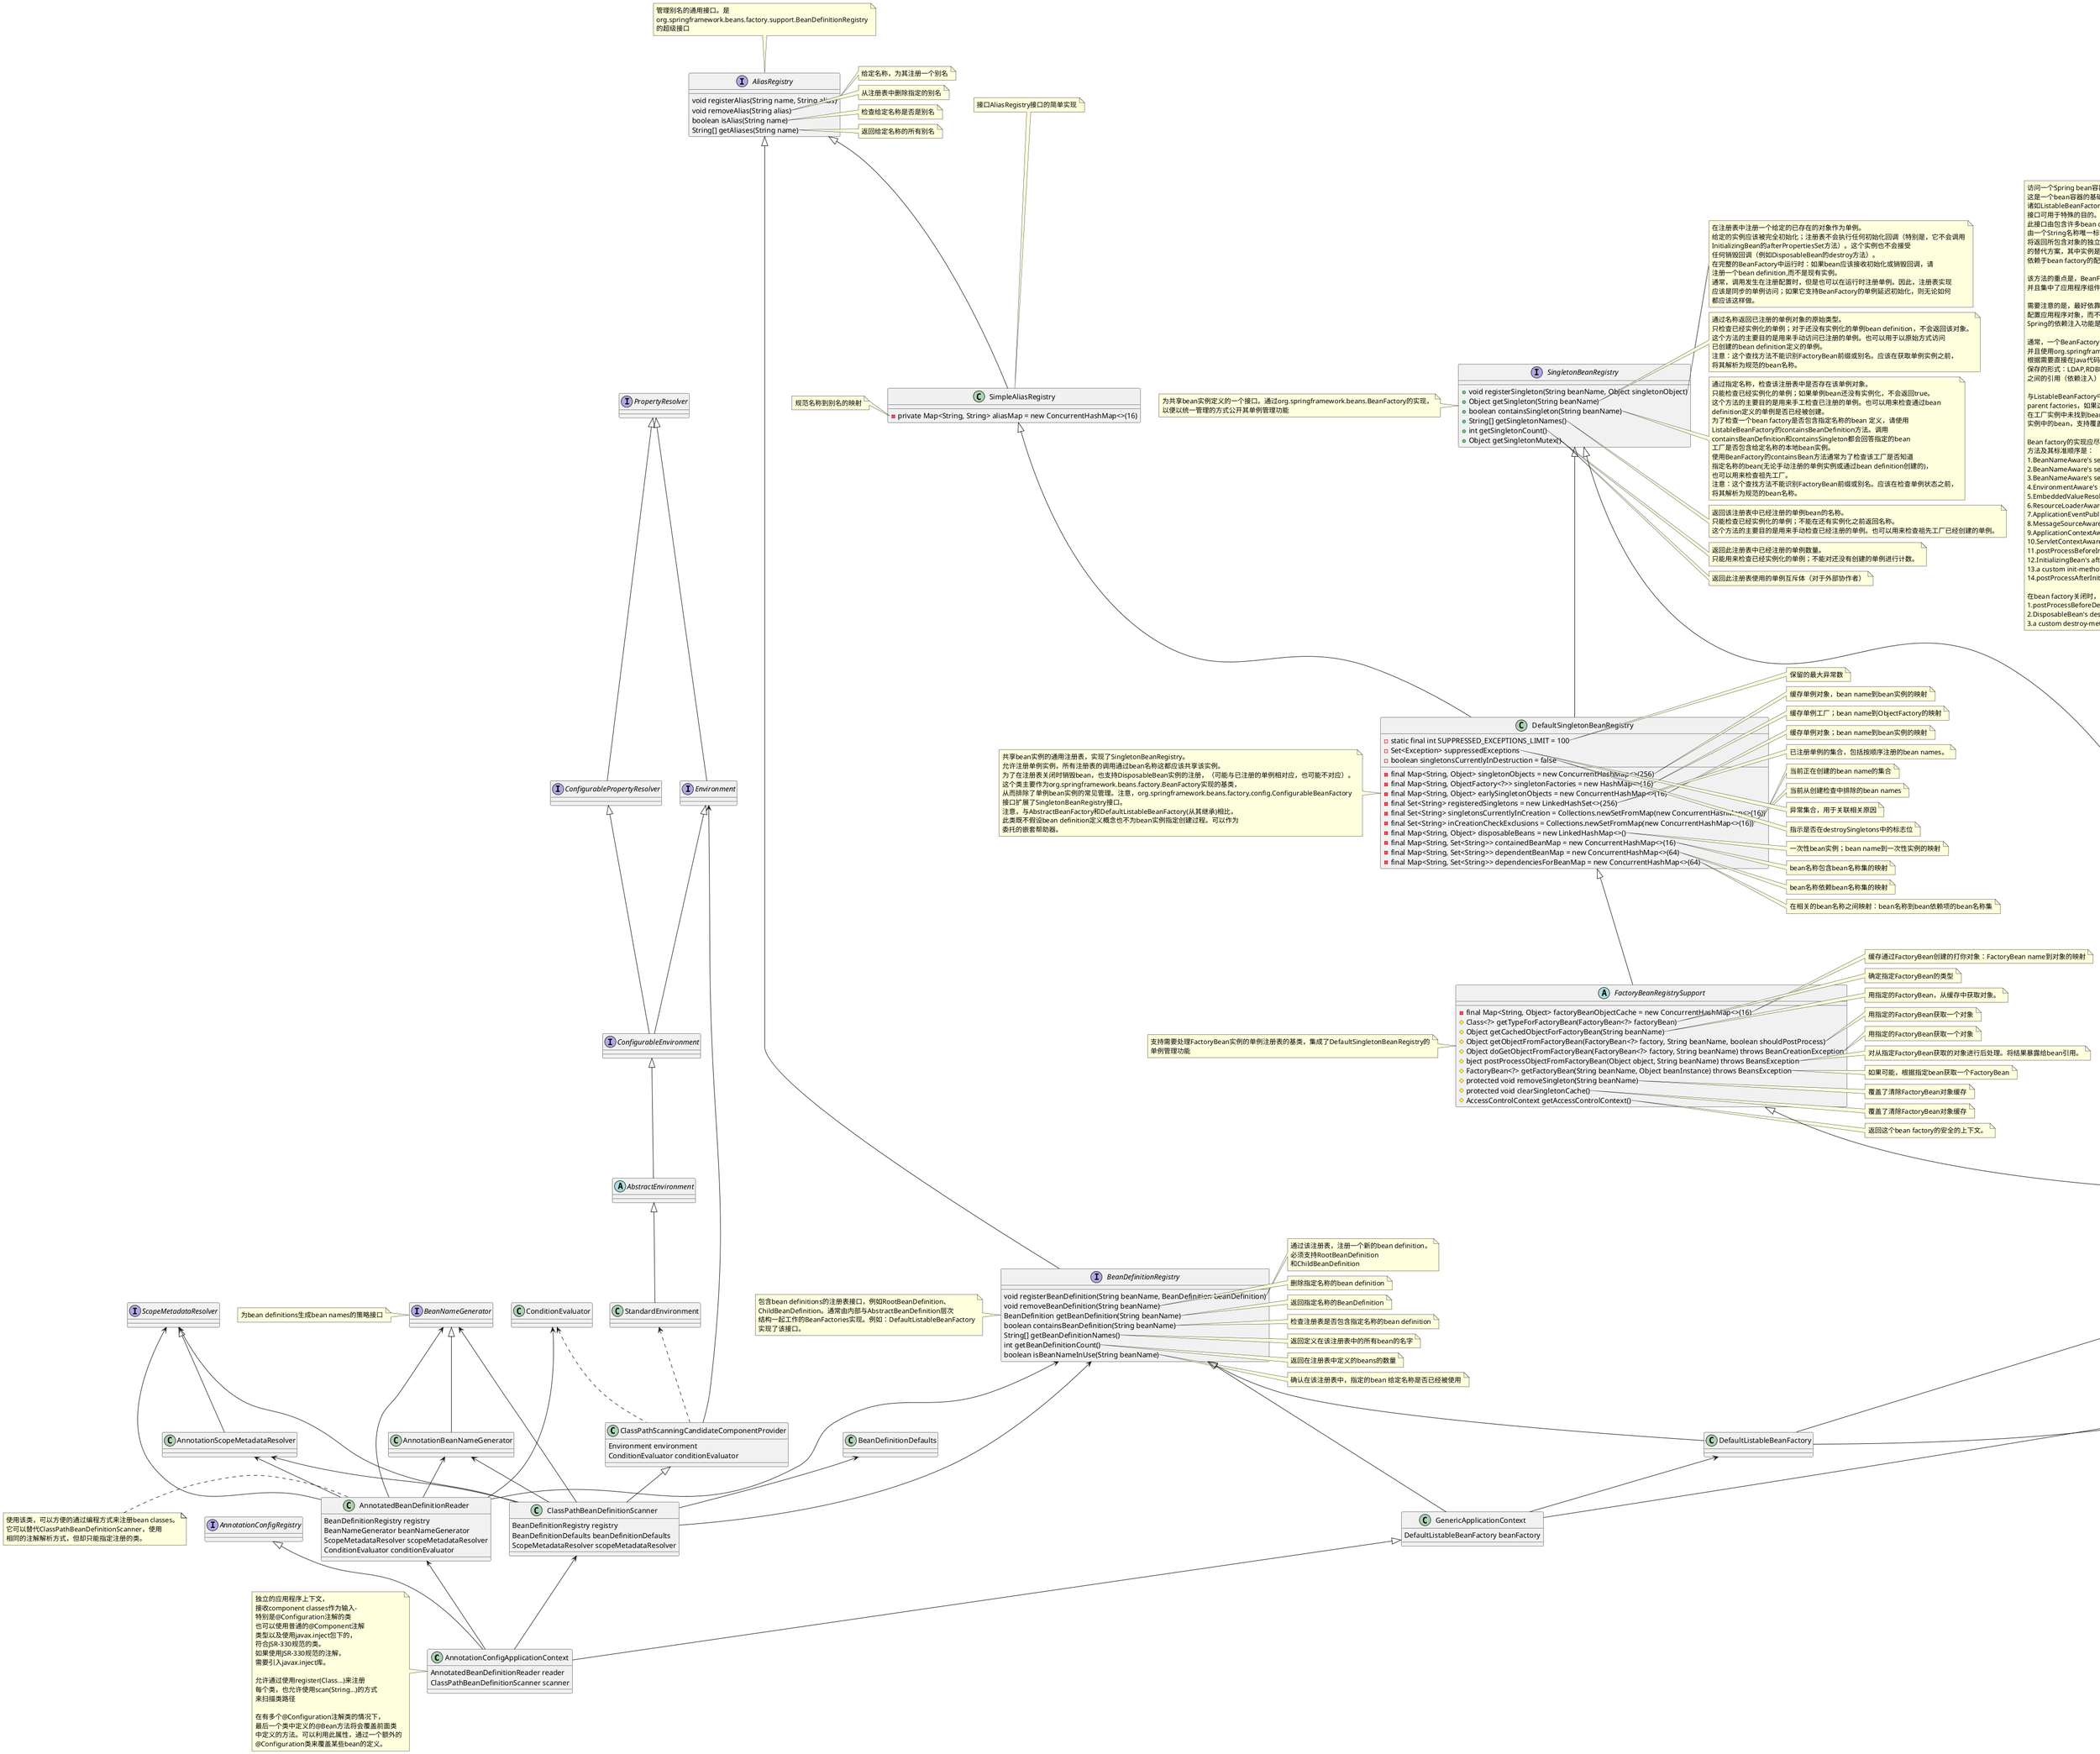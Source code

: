 @startuml
class AnnotationConfigApplicationContext{
   AnnotatedBeanDefinitionReader reader
   ClassPathBeanDefinitionScanner scanner
}
AnnotatedBeanDefinitionReader <-- AnnotationConfigApplicationContext
ClassPathBeanDefinitionScanner <-- AnnotationConfigApplicationContext
GenericApplicationContext <|-- AnnotationConfigApplicationContext
AnnotationConfigRegistry <|-- AnnotationConfigApplicationContext

interface AnnotationConfigRegistry

class GenericApplicationContext{
 DefaultListableBeanFactory beanFactory
}
AbstractApplicationContext <|-- GenericApplicationContext
BeanDefinitionRegistry <|-- GenericApplicationContext
DefaultListableBeanFactory <-- GenericApplicationContext

abstract AbstractApplicationContext
DefaultResourceLoader <|-- AbstractApplicationContext
ConfigurableApplicationContext <|-- AbstractApplicationContext

interface ConfigurableApplicationContext
ApplicationContext <|-- ConfigurableApplicationContext
Lifecycle <|-- ConfigurableApplicationContext

interface Lifecycle

interface ApplicationContext
EnvironmentCapable <|-- ApplicationContext
ListableBeanFactory <|-- ApplicationContext
HierarchicalBeanFactory <|-- ApplicationContext
MessageSource <|-- ApplicationContext
ApplicationEventPublisher <|-- ApplicationContext
ResourcePatternResolver <|-- ApplicationContext

interface EnvironmentCapable
interface MessageSource
interface ApplicationEventPublisher
interface ResourcePatternResolver
ResourceLoader <|-- ResourcePatternResolver

class DefaultResourceLoader{
 ClassLoader classLoader
}
ClassLoader <.. DefaultResourceLoader
ResourceLoader <|-- DefaultResourceLoader
abstract ClassLoader

interface ResourceLoader

class DefaultListableBeanFactory
AbstractAutowireCapableBeanFactory <|-- DefaultListableBeanFactory
ConfigurableListableBeanFactory <|-- DefaultListableBeanFactory
BeanDefinitionRegistry <|-- DefaultListableBeanFactory

interface ConfigurableListableBeanFactory
ListableBeanFactory <|-- ConfigurableListableBeanFactory
AutowireCapableBeanFactory <|-- ConfigurableListableBeanFactory
ConfigurableBeanFactory <|-- ConfigurableListableBeanFactory

interface ListableBeanFactory
BeanFactory <|-- ListableBeanFactory

abstract AbstractAutowireCapableBeanFactory
AbstractBeanFactory <|-- AbstractAutowireCapableBeanFactory
AutowireCapableBeanFactory <|-- AbstractAutowireCapableBeanFactory

interface AutowireCapableBeanFactory
BeanFactory <|-- AutowireCapableBeanFactory

abstract AbstractBeanFactory{
    BeanFactory parentBeanFactory
}
FactoryBeanRegistrySupport <|-- AbstractBeanFactory
ConfigurableBeanFactory <|-- AbstractBeanFactory
BeanFactory <.. AbstractBeanFactory

interface ConfigurableBeanFactory
HierarchicalBeanFactory <|-- ConfigurableBeanFactory
SingletonBeanRegistry <|-- ConfigurableBeanFactory

interface HierarchicalBeanFactory
BeanFactory <|-- HierarchicalBeanFactory
interface BeanFactory{
+String FACTORY_BEAN_PREFIX = "&";
+Object getBean(String name) throws BeansException
+<T> T getBean(String name, Class<T> requiredType) throws BeansException
+Object getBean(String name, Object... args) throws BeansException
+<T> T getBean(Class<T> requiredType) throws BeansException
+<T> T getBean(Class<T> requiredType, Object... args) throws BeansException
+<T> ObjectProvider<T> getBeanProvider(Class<T> requiredType)
+<T> ObjectProvider<T> getBeanProvider(ResolvableType requiredType)
+boolean containsBean(String name)
+boolean isSingleton(String name) throws NoSuchBeanDefinitionException
+boolean isPrototype(String name) throws NoSuchBeanDefinitionException
+boolean isTypeMatch(String name, ResolvableType typeToMatch) throws NoSuchBeanDefinitionException
+Class<?> getType(String name) throws NoSuchBeanDefinitionException
+Class<?> getType(String name, boolean allowFactoryBeanInit) throws NoSuchBeanDefinitionException
+String[] getAliases(String name)
}
note right of BeanFactory::FACTORY_BEAN_PREFIX
用来取消引用FactoryBean实例，并且将其与FactoryBean创建的
bean区分开来
end note
note right of BeanFactory::"getBean(String name)"
返回特定bean的实例，这个实例可能是一个共享的或独立的。
这个方法允许使用一个Spring BeanFactory来替代单例或原型设计模式。
对于单例bean，调用者可以保留对返回对象的引用。

将别名转换为相应规范的bean name

如果在这个工厂实例中没有找到bean，将会向parent factory请求。
end note
note right of BeanFactory::"getBean(String name, Class<T> requiredType)"
与getBean(String)的行为一样，但是如果bean不是要求的类型，则通过抛出
BeanNotOfRequiredTypeException来提供类型安全性的度量。这意味着在正确地结果转换
中，不会抛出ClassCastException，但是getBean(String)会抛出这个异常。
end note
note right of BeanFactory::"getBean(String name, Object... args)"
允许指定明确的构造器参数或工厂方法参数，来覆盖在bean definition中默认的参数
end note
note right of BeanFactory::"getBean(Class<T> requiredType)"
返回通过指定对象的类型的唯一bean实例。
该方法进入ListableBeanFactory,按类型范围查找，但也可以根据给定类的名称
转换为常规的按名称查找。对于跨bean集的更广泛的检索操作，请使用该方法进入ListableBeanFactory
和/或BeanFactoryUtils
end note
note right of BeanFactory::"getBean(Class<T> requiredType, Object... args)"
允许指定构造器参数/工厂方法参数来覆盖默认参数
end note
note right of BeanFactory::"getBeanProvider(Class<T> requiredType)"
为特定bean提供一个provider，以允许按需延迟检索实例，包括可用性和唯一性选项
end note
note right of BeanFactory::"getBeanProvider(ResolvableType requiredType)"
requiredType-bean必须匹配的类型；可以是一个泛型类型声明。注意，与反射性注入点相比，
此处不支持集合类型。为了以编程方式检索与特定类型匹配的bean列表，请在此处指定实际
bean类型作为参数，然后使用ObjectProvicer.orderedStream()或他的延迟流/迭代选项。
end note
note right of BeanFactory::containsBean
这个bean factory是否包含指定名称的bean definition或外部注册的单例实例？
如果指定名称是一个别名，它将会在被转换为规范的bean name。
如果这个工厂是hierarchical，如果没有找到bean，则将向parent factory询问
end note
note right of BeanFactory::isSingleton
这个bean是共享单例吗？也就是说，getBean总是返回相同实例吗？
注意：这个方法返回false，没有清楚地表明它是一个独立实例。它表明了这是一个非单例实例，
也可以对应于作用域bean。使用isPrototype操作来明确地检查独立实例。
end note
note right of BeanFactory::isPrototype
这个bean实例是一个prototype吗？也就是说，getBean总是返回独立的实例？
注意：这个方法返回false，没有清楚的表示它是一个非独立实例，它也可以对应于作用域bean。
使用isSingleton操作来明确地检查共享单例实例。
end note
note right of BeanFactory::isTypeMatch
end note
note right of BeanFactory::getType
返回指定名称的bean类型
end note
note right of BeanFactory::"getType(String name, boolean allowFactoryBeanInit)"
返回指定名称的bean类型。
end note
note right of BeanFactory::getAliases
返回指定bean名称的别名
end note
note left of BeanFactory
访问一个Spring bean容器的root接口
这是一个bean容器的基础客户端视图；
诸如ListableBeanFactory、ConfigurableBeanFactory之类的
接口可用于特殊的目的。
此接口由包含许多bean definitions的对象实现，每个bean definition都
由一个String名称唯一标识。根据bean definition，工厂
将返回所包含对象的独立实例（Prototype设计模式）或单个共享实例（Singleton设置模式
的替代方案，其中实例是作用域工厂中的单例）。返回实例的类型
依赖于bean factory的配置：API是相同的。

该方法的重点是，BeanFactory是应用程序组件的中心注册表，
并且集中了应用程序组件的配置（不再需要单个对象读取属性文件）

需要注意的是，最好依靠依赖注入（"push"配置）通过setters或构造器
配置应用程序对象，而不是使用任何形式的"pull"配置例如BeanFactory lookup。
Spring的依赖注入功能是使用此接口及子接口实现的。

通常，一个BeanFactory会载入存储在配置源（例如一个XML文档）中的bean definitions，
并且使用org.springframework.beans包来配置bean。但是，实现可以
根据需要直接在Java代码中返回它创建的对象。这里没有限制bean definitions
保存的形式：LDAP,RDBMS,XML,properties文件等等。鼓励实现支持bean
之间的引用（依赖注入）。

与ListableBeanFactory中的方法相比，这个接口里所有的方法会检查
parent factories，如果这是一个HierarchicalBeanFactory。如果
在工厂实例中未找到bean，parent factory会立即被询问。在这个工厂
实例中的bean，支持覆盖在任何parent factory中具有相同名字的bean。

Bean factory的实现应尽可能地支持标准bean声明周期接口。全套初始化
方法及其标准顺序是：
1.BeanNameAware's setBeanName
2.BeanNameAware's setBeanName
3.BeanNameAware's setBeanName
4.EnvironmentAware's setEnvironment
5.EmbeddedValueResolverAware's setEmbeddedValueResolver
6.ResourceLoaderAware's setResourceLoader (only applicable when running in an application context)
7.ApplicationEventPublisherAware's setApplicationEventPublisher (only applicable when running in an application context)
8.MessageSourceAware's setMessageSource (only applicable when running in an application context)
9.ApplicationContextAware's setApplicationContext (only applicable when running in an application context)
10.ServletContextAware's setServletContext (only applicable when running in a web application context)
11.postProcessBeforeInitialization methods of BeanPostProcessors
12.InitializingBean's afterPropertiesSet
13.a custom init-method definition
14.postProcessAfterInitialization methods of BeanPostProcessors

在bean factory关闭时，以下声明周期方法适用：
1.postProcessBeforeDestruction methods of DestructionAwareBeanPostProcessors
2.DisposableBean's destroy
3.a custom destroy-method definition
end note

abstract FactoryBeanRegistrySupport{
-final Map<String, Object> factoryBeanObjectCache = new ConcurrentHashMap<>(16)
#Class<?> getTypeForFactoryBean(FactoryBean<?> factoryBean)
#Object getCachedObjectForFactoryBean(String beanName)
#Object getObjectFromFactoryBean(FactoryBean<?> factory, String beanName, boolean shouldPostProcess)
#Object doGetObjectFromFactoryBean(FactoryBean<?> factory, String beanName) throws BeanCreationException
#bject postProcessObjectFromFactoryBean(Object object, String beanName) throws BeansException
#FactoryBean<?> getFactoryBean(String beanName, Object beanInstance) throws BeansException
#protected void removeSingleton(String beanName)
#protected void clearSingletonCache()
#AccessControlContext getAccessControlContext()
}
DefaultSingletonBeanRegistry <|-- FactoryBeanRegistrySupport
note left of FactoryBeanRegistrySupport
支持需要处理FactoryBean实例的单例注册表的基类，集成了DefaultSingletonBeanRegistry的
单例管理功能
end note
note right of FactoryBeanRegistrySupport::factoryBeanObjectCache
缓存通过FactoryBean创建的打你对象：FactoryBean name到对象的映射
end note
note right of FactoryBeanRegistrySupport::"getTypeForFactoryBean(FactoryBean<?> factoryBean)"
确定指定FactoryBean的类型
end note
note right of FactoryBeanRegistrySupport::"getCachedObjectForFactoryBean(String beanName)"
用指定的FactoryBean，从缓存中获取对象。
end note
note right of FactoryBeanRegistrySupport::getObjectFromFactoryBean
用指定的FactoryBean获取一个对象
end note
note right of FactoryBeanRegistrySupport::doGetObjectFromFactoryBean
用指定的FactoryBean获取一个对象
end note
note right of FactoryBeanRegistrySupport::postProcessObjectFromFactoryBean
对从指定FactoryBean获取的对象进行后处理。将结果暴露给bean引用。
end note
note right of FactoryBeanRegistrySupport::getFactoryBean
如果可能，根据指定bean获取一个FactoryBean
end note
note right of FactoryBeanRegistrySupport::removeSingleton
覆盖了清除FactoryBean对象缓存
end note
note right of FactoryBeanRegistrySupport::clearSingletonCache
覆盖了清除FactoryBean对象缓存
end note
note right of FactoryBeanRegistrySupport::getAccessControlContext
返回这个bean factory的安全的上下文。
end note

class DefaultSingletonBeanRegistry{
-static final int SUPPRESSED_EXCEPTIONS_LIMIT = 100
-final Map<String, Object> singletonObjects = new ConcurrentHashMap<>(256)
-final Map<String, ObjectFactory<?>> singletonFactories = new HashMap<>(16)
-final Map<String, Object> earlySingletonObjects = new ConcurrentHashMap<>(16)
-final Set<String> registeredSingletons = new LinkedHashSet<>(256)
-final Set<String> singletonsCurrentlyInCreation = Collections.newSetFromMap(new ConcurrentHashMap<>(16))
-final Set<String> inCreationCheckExclusions = Collections.newSetFromMap(new ConcurrentHashMap<>(16))
-Set<Exception> suppressedExceptions
-boolean singletonsCurrentlyInDestruction = false
-final Map<String, Object> disposableBeans = new LinkedHashMap<>()
-final Map<String, Set<String>> containedBeanMap = new ConcurrentHashMap<>(16)
-final Map<String, Set<String>> dependentBeanMap = new ConcurrentHashMap<>(64)
-final Map<String, Set<String>> dependenciesForBeanMap = new ConcurrentHashMap<>(64)
}
SimpleAliasRegistry <|-- DefaultSingletonBeanRegistry
SingletonBeanRegistry <|-- DefaultSingletonBeanRegistry
note left of DefaultSingletonBeanRegistry
共享bean实例的通用注册表，实现了SingletonBeanRegistry。
允许注册单例实例，所有注册表的调用通过bean名称这都应该共享该实例。
为了在注册表关闭时销毁bean，也支持DisposableBean实例的注册，（可能与已注册的单例相对应，也可能不对应）。
这个类主要作为org.springframework.beans.factory.BeanFactory实现的基类，
从而排除了单例bean实例的常见管理。注意，org.springframework.beans.factory.config.ConfigurableBeanFactory
接口扩展了SingletonBeanRegistry接口。
注意，与AbstractBeanFactory和DefaultListableBeanFactory(从其继承)相比，
此类既不假设bean definition定义概念也不为bean实例指定创建过程。可以作为
委托的嵌套帮助器。
end note
note right of DefaultSingletonBeanRegistry::SUPPRESSED_EXCEPTIONS_LIMIT
保留的最大异常数
end note
note right of DefaultSingletonBeanRegistry::singletonObject
缓存单例对象，bean name到bean实例的映射
end note
note right of DefaultSingletonBeanRegistry::singletonFactories
缓存单例工厂；bean name到ObjectFactory的映射
end note
note right of DefaultSingletonBeanRegistry::earlySingletonObjects
缓存单例对象；bean name到bean实例的映射
end note
note right of DefaultSingletonBeanRegistry::registeredSingletons
已注册单例的集合，包括按顺序注册的bean names。
end note
note right of DefaultSingletonBeanRegistry::singletonsCurrentlyInCreation
当前正在创建的bean name的集合
end note
note right of DefaultSingletonBeanRegistry::inCreationCheckExclusions
当前从创建检查中排除的bean names
end note
note right of DefaultSingletonBeanRegistry::suppressedExceptions
异常集合，用于关联相关原因
end note
note right of DefaultSingletonBeanRegistry::singletonsCurrentlyInDestruction
指示是否在destroySingletons中的标志位
end note
note right of DefaultSingletonBeanRegistry::disposableBeans
一次性bean实例；bean name到一次性实例的映射
end note
note right of DefaultSingletonBeanRegistry::containedBeanMap
bean名称包含bean名称集的映射
end note
note right of DefaultSingletonBeanRegistry::dependentBeanMap
bean名称依赖bean名称集的映射
end note
note right of DefaultSingletonBeanRegistry::dependenciesForBeanMap
在相关的bean名称之间映射：bean名称到bean依赖项的bean名称集
end note

class SimpleAliasRegistry{
-private Map<String, String> aliasMap = new ConcurrentHashMap<>(16)
}
AliasRegistry <|-- SimpleAliasRegistry
note top of SimpleAliasRegistry
接口AliasRegistry接口的简单实现
end note
note left of SimpleAliasRegistry::aliasMap
规范名称到别名的映射
end note

interface SingletonBeanRegistry{
+void registerSingleton(String beanName, Object singletonObject)
+Object getSingleton(String beanName)
+boolean containsSingleton(String beanName)
+String[] getSingletonNames()
+int getSingletonCount()
+Object getSingletonMutex()
}
note left of SingletonBeanRegistry
为共享bean实例定义的一个接口。通过org.springframework.beans.BeanFactory的实现，
以便以统一管理的方式公开其单例管理功能
end note
note right of SingletonBeanRegistry::registerSingleton
在注册表中注册一个给定的已存在的对象作为单例。
给定的实例应该被完全初始化；注册表不会执行任何初始化回调（特别是，它不会调用
InitializingBean的afterPropertiesSet方法）。这个实例也不会接受
任何销毁回调（例如DisposableBean的destroy方法）。
在完整的BeanFactory中运行时：如果bean应该接收初始化或销毁回调，请
注册一个bean definition,而不是现有实例。
通常，调用发生在注册配置时，但是也可以在运行时注册单例。因此，注册表实现
应该是同步的单例访问；如果它支持BeanFactory的单例延迟初始化，则无论如何
都应该这样做。
end note
note right of SingletonBeanRegistry::getSingleton
通过名称返回已注册的单例对象的原始类型。
只检查已经实例化的单例；对于还没有实例化的单例bean definition，不会返回该对象。
这个方法的主要目的是用来手动访问已注册的单例。也可以用于以原始方式访问
已创建的bean definition定义的单例。
注意：这个查找方法不能识别FactoryBean前缀或别名。应该在获取单例实例之前，
将其解析为规范的bean名称。
end note
note right of SingletonBeanRegistry::containsSingleton
通过指定名称，检查该注册表中是否存在该单例对象。
只能检查已经实例化的单例；如果单例bean还没有实例化，不会返回true。
这个方法的主要目的是用来手工检查已注册的单例。也可以用来检查通过bean
definition定义的单例是否已经被创建。
为了检查一个bean factory是否包含指定名称的bean 定义，请使用
ListableBeanFactory的containsBeanDefinition方法。调用
containsBeanDefinition和containsSingleton都会回答指定的bean
工厂是否包含给定名称的本地bean实例。
使用BeanFactory的containsBean方法通常为了检查该工厂是否知道
指定名称的bean(无论手动注册的单例实例或通过bean definition创建的)，
也可以用来检查祖先工厂。
注意：这个查找方法不能识别FactoryBean前缀或别名。应该在检查单例状态之前，
将其解析为规范的bean名称。
end note
note right of SingletonBeanRegistry::getSingletonNames
返回该注册表中已经注册的单例bean的名称。
只能检查已经实例化的单例；不能在还有实例化之前返回名称。
这个方法的主要目的是用来手动检查已经注册的单例。也可以用来检查祖先工厂已经创建的单例。
end note
note right of SingletonBeanRegistry::getSingletonCount()
返回此注册表中已经注册的单例数量。
只能用来检查已经实例化的单例；不能对还没有创建的单例进行计数。
end note
note right of SingletonBeanRegistry::getSingletonMutex
返回此注册表使用的单例互斥体（对于外部协作者）
end note

interface AliasRegistry{
   	void registerAlias(String name, String alias)
   	void removeAlias(String alias)
   	boolean isAlias(String name)
   	String[] getAliases(String name)
}
note top of AliasRegistry
管理别名的通用接口。是
org.springframework.beans.factory.support.BeanDefinitionRegistry
的超级接口
end note
note right of AliasRegistry::registerAlias
给定名称，为其注册一个别名
end note
note right of AliasRegistry::removeAlias
从注册表中删除指定的别名
end note
note right of AliasRegistry::isAlias
检查给定名称是否是别名
end note
note right of AliasRegistry::getAliases
返回给定名称的所有别名
end note

class AnnotatedBeanDefinitionReader{
  BeanDefinitionRegistry registry
  BeanNameGenerator beanNameGenerator
  ScopeMetadataResolver scopeMetadataResolver
  ConditionEvaluator conditionEvaluator
}
BeanDefinitionRegistry <-- AnnotatedBeanDefinitionReader
BeanNameGenerator <-- AnnotatedBeanDefinitionReader
AnnotationBeanNameGenerator <-- AnnotatedBeanDefinitionReader
ScopeMetadataResolver <-- AnnotatedBeanDefinitionReader
AnnotationScopeMetadataResolver <-- AnnotatedBeanDefinitionReader
ConditionEvaluator <-- AnnotatedBeanDefinitionReader

interface BeanDefinitionRegistry{
void registerBeanDefinition(String beanName, BeanDefinition beanDefinition)
void removeBeanDefinition(String beanName)
BeanDefinition getBeanDefinition(String beanName)
boolean containsBeanDefinition(String beanName)
String[] getBeanDefinitionNames()
int getBeanDefinitionCount()
boolean isBeanNameInUse(String beanName)
}
note left of BeanDefinitionRegistry
包含bean definitions的注册表接口，例如RootBeanDefinition、
ChildBeanDefinition。通常由内部与AbstractBeanDefinition层次
结构一起工作的BeanFactories实现。例如：DefaultListableBeanFactory
实现了该接口。
end note
note right of BeanDefinitionRegistry::registerBeanDefinition
通过该注册表，注册一个新的bean definition。
必须支持RootBeanDefinition
和ChildBeanDefinition
end note
note right of BeanDefinitionRegistry::removeBeanDefinition
删除指定名称的bean definition
end note
note right of BeanDefinitionRegistry::getBeanDefinition
返回指定名称的BeanDefinition
end note
note right of BeanDefinitionRegistry::containsBeanDefinition
检查注册表是否包含指定名称的bean definition
end note
note right of BeanDefinitionRegistry::getBeanDefinitionNames
返回定义在该注册表中的所有bean的名字
end note
note right of BeanDefinitionRegistry::getBeanDefinitionCount
返回在注册表中定义的beans的数量
end note
note right of BeanDefinitionRegistry::isBeanNameInUse
确认在该注册表中，指定的bean 给定名称是否已经被使用
end note

interface AliasRegistry
AliasRegistry <|-- BeanDefinitionRegistry

interface BeanNameGenerator
class AnnotationBeanNameGenerator
BeanNameGenerator <|-- AnnotationBeanNameGenerator

interface ScopeMetadataResolver
class AnnotationScopeMetadataResolver
ScopeMetadataResolver <|-- AnnotationScopeMetadataResolver

class ClassPathBeanDefinitionScanner{
   BeanDefinitionRegistry registry
   BeanDefinitionDefaults beanDefinitionDefaults
   ScopeMetadataResolver scopeMetadataResolver
}
ClassPathScanningCandidateComponentProvider <|-- ClassPathBeanDefinitionScanner
BeanDefinitionRegistry <-- ClassPathBeanDefinitionScanner
BeanDefinitionDefaults <-- ClassPathBeanDefinitionScanner
ScopeMetadataResolver <-- ClassPathBeanDefinitionScanner
AnnotationScopeMetadataResolver <-- ClassPathBeanDefinitionScanner
BeanNameGenerator <-- ClassPathBeanDefinitionScanner
AnnotationBeanNameGenerator <-- ClassPathBeanDefinitionScanner

class BeanDefinitionDefaults

class ClassPathScanningCandidateComponentProvider{
    Environment environment
    ConditionEvaluator conditionEvaluator
}
ConditionEvaluator <.. ClassPathScanningCandidateComponentProvider
StandardEnvironment <.. ClassPathScanningCandidateComponentProvider
Environment <-- ClassPathScanningCandidateComponentProvider

class StandardEnvironment
AbstractEnvironment <|-- StandardEnvironment

abstract AbstractEnvironment
ConfigurableEnvironment <|-- AbstractEnvironment

interface ConfigurableEnvironment
Environment <|-- ConfigurableEnvironment
ConfigurablePropertyResolver <|-- ConfigurableEnvironment

interface Environment
PropertyResolver <|-- Environment

interface ConfigurablePropertyResolver
PropertyResolver <|-- ConfigurablePropertyResolver

interface PropertyResolver


note left of AnnotationConfigApplicationContext
独立的应用程序上下文，
接收component classes作为输入-
特别是@Configuration注解的类
也可以使用普通的@Component注解
类型以及使用javax.inject包下的，
符合JSR-330规范的类。
如果使用JSR-330规范的注解，
需要引入javax.inject库。

允许通过使用register(Class...)来注册
每个类，也允许使用scan(String...)的方式
来扫描类路径

在有多个@Configuration注解类的情况下，
最后一个类中定义的@Bean方法将会覆盖前面类
中定义的方法。可以利用此属性，通过一个额外的
@Configuration类来覆盖某些bean的定义。
end note

note left of AnnotatedBeanDefinitionReader
使用该类，可以方便的通过编程方式来注册bean classes。
它可以替代ClassPathBeanDefinitionScanner，使用
相同的注解解析方式，但却只能指定注册的类。
end note

note left of BeanNameGenerator
为bean definitions生成bean names的策略接口
end note

@enduml